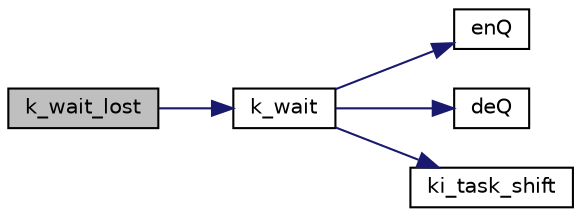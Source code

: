 digraph "k_wait_lost"
{
  edge [fontname="Helvetica",fontsize="10",labelfontname="Helvetica",labelfontsize="10"];
  node [fontname="Helvetica",fontsize="10",shape=record];
  rankdir="LR";
  Node1 [label="k_wait_lost",height=0.2,width=0.4,color="black", fillcolor="grey75", style="filled", fontcolor="black"];
  Node1 -> Node2 [color="midnightblue",fontsize="10",style="solid",fontname="Helvetica"];
  Node2 [label="k_wait",height=0.2,width=0.4,color="black", fillcolor="white", style="filled",URL="$krnl_8c.html#a7f65c7a1cbda113524b3009faf639357"];
  Node2 -> Node3 [color="midnightblue",fontsize="10",style="solid",fontname="Helvetica"];
  Node3 [label="enQ",height=0.2,width=0.4,color="black", fillcolor="white", style="filled",URL="$krnl_8c.html#ab750c904258e717b40c17f55400ca3b2"];
  Node2 -> Node4 [color="midnightblue",fontsize="10",style="solid",fontname="Helvetica"];
  Node4 [label="deQ",height=0.2,width=0.4,color="black", fillcolor="white", style="filled",URL="$krnl_8c.html#a7ac8496c83319bfc569e4fdab8149940"];
  Node2 -> Node5 [color="midnightblue",fontsize="10",style="solid",fontname="Helvetica"];
  Node5 [label="ki_task_shift",height=0.2,width=0.4,color="black", fillcolor="white", style="filled",URL="$krnl_8h.html#a9910c513b91fd26369e121b1d6d1ee72"];
}
